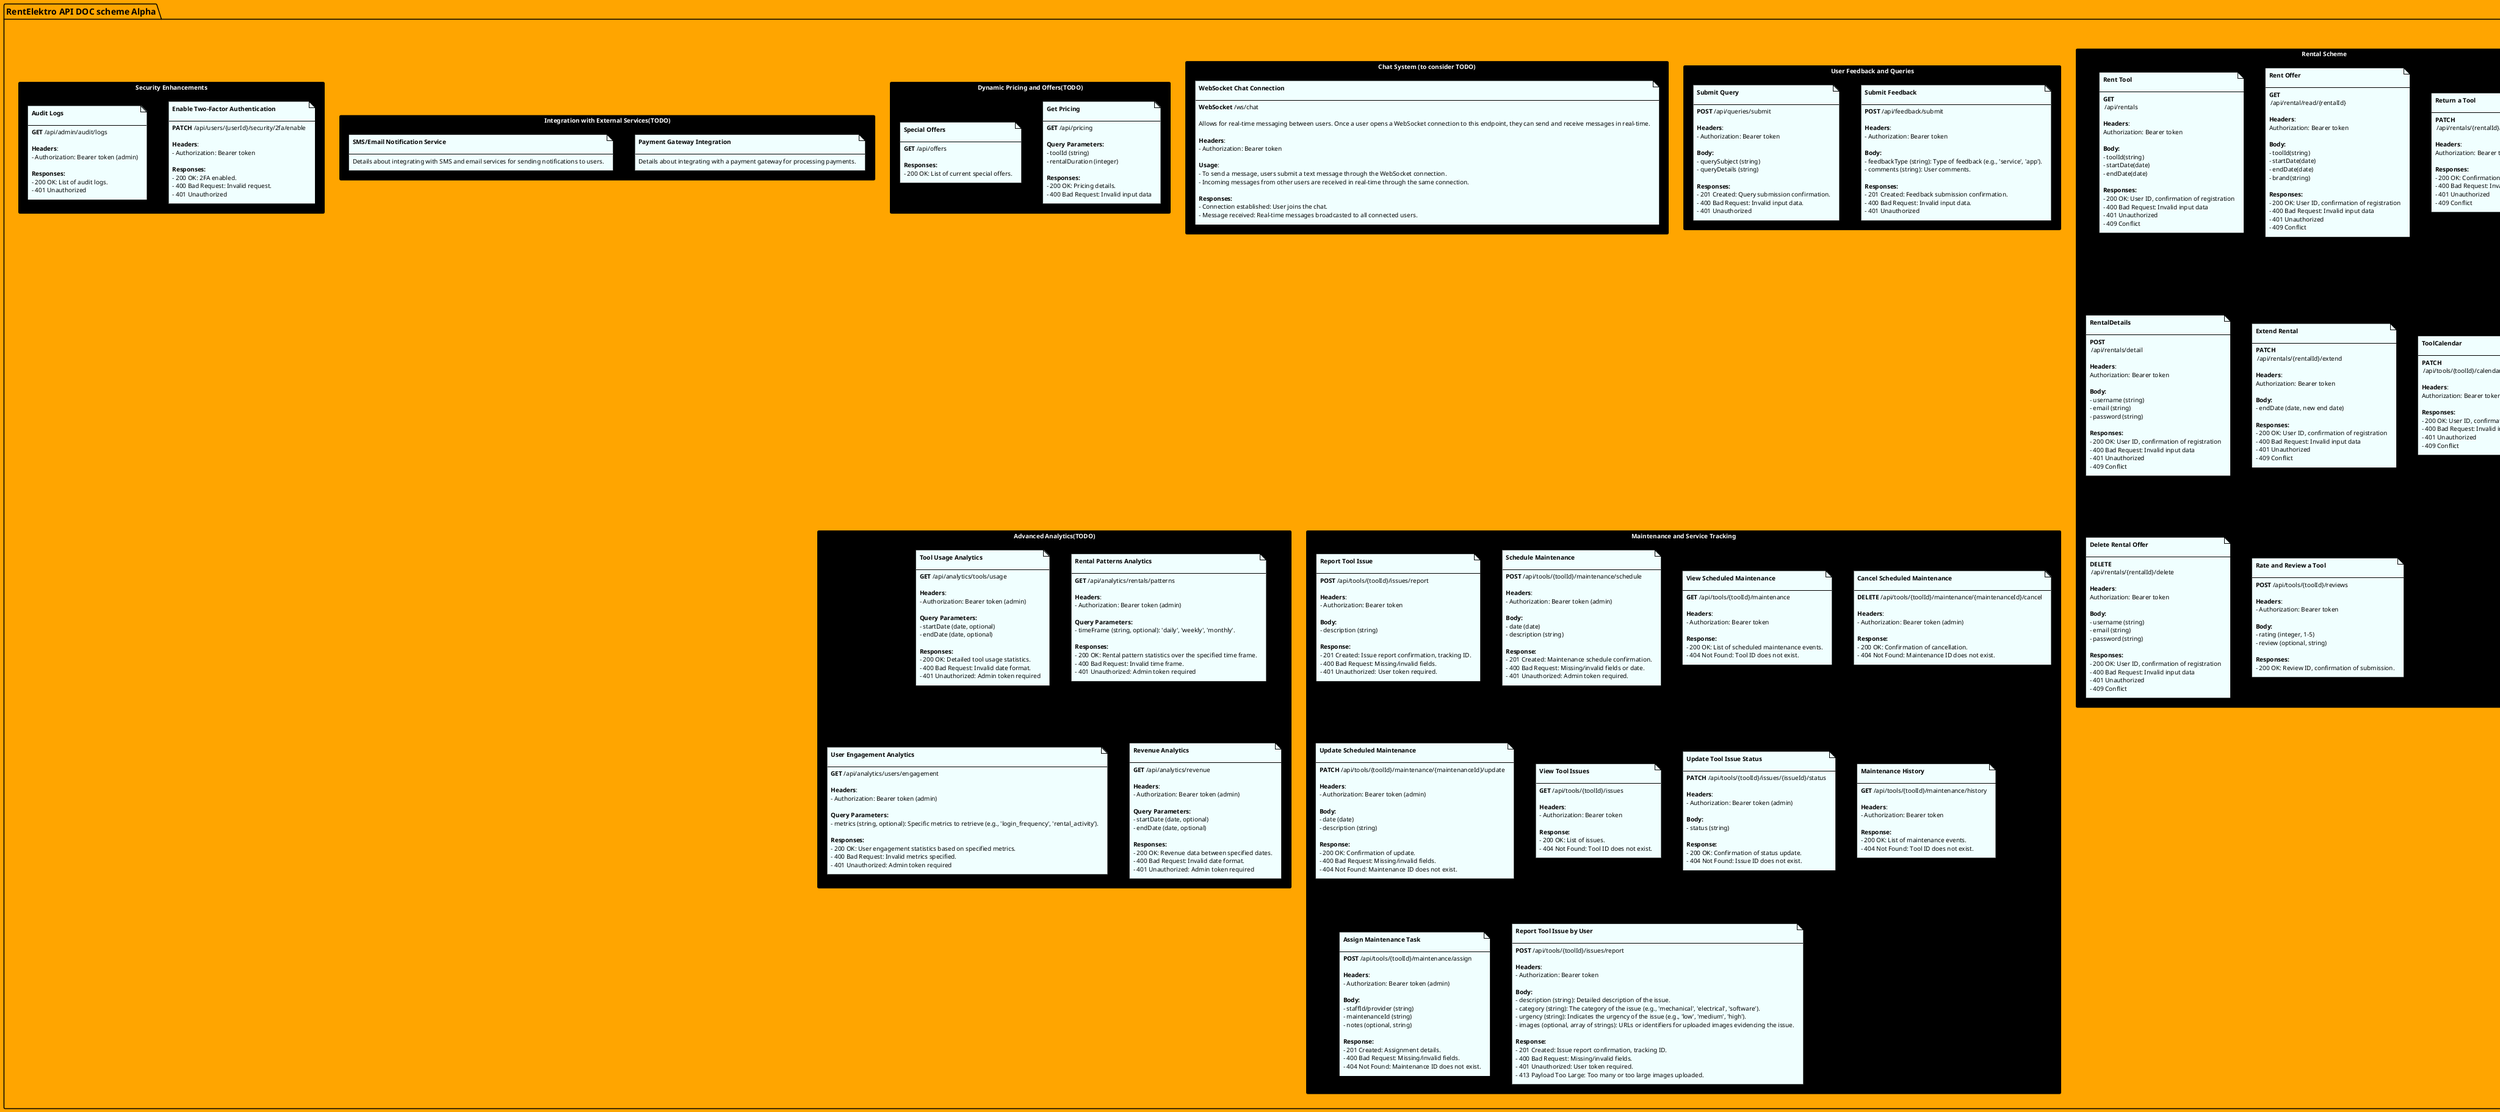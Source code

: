 @startuml Enhanced User Management API Diagram

skinparam backgroundColor orange
skinparam rectangle {
    BackgroundColor black
    BorderColor black
    FontColor white
    FontName Arial
    FontSize 10
}
skinparam note {
    BackgroundColor azure
    BorderColor black
    FontName Arial
    FontSize 10
}

package "RentElektro API DOC scheme Alpha"{

rectangle "User Management Scheme" {
    note "**Register User**\n\n----\n**POST**\n /api/users/register\n\n**Headers**:\nAuthorization: Bearer token\n\n**Body:**\n- username (string)\n- firstname(string)\n- lastname (string)\n- phone (string)\n- company (boolean)\n- email (string)\n- password (string)\n\n**Responses:**\n- 200 OK: User ID, confirmation of registration\n- 400 Bad Request: Invalid input data\n- 401 Unauthorized\n- 409 Conflict" as Register
    note "**Login User**\n\n----\n**POST**\n /api/users/login\n\n**Headers**:\nAuthorization: Bearer token\n\n**Body:**\n- email (string)\n- password (string)\n\n**Responses:**\n- 200 OK: User ID, login welcome\n- 400 Bad Request: Invalid input data\n- 401 Unauthorized\n- 409 Conflict" as Login
    note "**Get User Profile**\n\n----\n**GET**\n /api/users/{userId} \n\n**Headers**:\nAuthorization: Bearer token\n\n**Body:**\n- username (string)\n- email (string)\n- password (string)\n\n**Responses:**\n- 200 OK: User ID\n- 400 Bad Request: Invalid input data\n- 401 Unauthorized\n- 409 Conflict" as GetProfile
    note "**Update User Profile**\n\n----\n**PATCH**\n /api/users/{userId} \n\n**Headers**:\nAuthorization: Bearer token\n\n**Body:**\n- username (optional,string)\n- email (optional,string)\n- firstname(optional,string)\n- lastname (optional,string)\n- phone (optional,string)\n- company (optional,boolean)\n- recovery_phone (optional,string)\n- recovery_email (optional,string)\n- profile_img (optional,string)\n\n**Responses:**\n- 200 OK: User ID\n- 400 Bad Request: Invalid input data\n- 401 Unauthorized\n- 409 Conflict" as UpdateProfile
    note "**Delete User Profile**\n\n----\n**DELETE**\n /api/users/{userId} \n\n**Headers**:\nAuthorization: Bearer token\n\n**Body:**\n- userId (integer)\n- email (string)\n- password (string)\n\n**Responses:**\n- 200 OK: User ID, confirmation of delete\n- 400 Bad Request: Invalid input data\n- 401 Unauthorized\n- 409 Conflict" as DeleteProfile
    note "**Hibernate User Profile**\n\n----\n**PATCH**\n /api/users/{userId}/hibernate \n\n**Headers**:\nAuthorization: Bearer token\n\n**Body:**\n- username (string)\n- email (string)\n- password (string)\n\n**Responses:**\n- 200 OK: User ID, confirmation of registration\n- 400 Bad Request: Invalid input data\n- 401 Unauthorized\n- 409 Conflict" as HibernateProfile
}
rectangle "Tool listings Scheme" {
    note "**List all tools**\n\n----\n**GET**\n /api/tool/all\n\n**Headers**:\nAuthorization: Bearer token\n\n**Query Parameters**\n- category (optional, string)\n- availability (optional, boolean)\n\n**Responses:**\n- 200 OK: User ID, confirmation of registration\n- 400 Bad Request: Invalid input data\n- 401 Unauthorized\n- 409 Conflict" as ListTools
    note "**Add a tool**\n\n----\n**POST**\n /api/tool/add\n\n**Headers**:\nAuthorization: Bearer token\n\n**Body:**\n- name (string)\n- brand(string)\n- description (string)\n- category (string)\n- availability (boolean)\n- rate (number, price per day)\n\n**Responses:**\n- 200 OK: User ID, confirmation of registration\n- 400 Bad Request: Invalid input data\n- 401 Unauthorized\n- 409 Conflict" as AddTool
    note "**Tool profile**\n\n----\n**GET**\n/api/tool/{toolId}\n\n**Headers**:\nAuthorization: Bearer token\n\n**Body:**\n- name (string)\n- brand(string)\n- description (string)\n- category (string)\n- availability (boolean)\n- rate (number, price per day)\n- rating\n- number of rents\n\n**Responses:**\n- 200 OK: User ID, confirmation of registration\n- 400 Bad Request: Invalid input data\n- 401 Unauthorized\n- 409 Conflict" as ToolProfile
    note "**User tools**\n\n----\n**GET**\n/api/tool\n\n**Headers**:\nAuthorization: Bearer token\n\n**Query Parameters**\n- status (optional, string)\n- availability (optional, boolean)\n\n**Responses:**\n- 200 OK: User ID, confirmation of registration\n- 400 Bad Request: Invalid input data\n- 401 Unauthorized\n- 409 Conflict" as UserTools
    note "**Update Tool Availability**\n\n----\n**POST**\n /api/tools/{toolId}/availability \n\n**Headers**:\nAuthorization: Bearer token\n\n**Body:**\n- availability (boolean)\n**Responses:**\n- 200 OK: User ID, confirmation of registration\n- 400 Bad Request: Invalid input data\n- 401 Unauthorized\n- 409 Conflict" as ToolAvaibility
    note "**Update Tool**\n\n----\n**PATCH** /api/tool/update/{toolId}\n\n**Headers**:\nAuthorization: Bearer token\n\n**Body:** (JSON with fields to update)\n- name (string): The new name of the tool\n- description (string): Updated description\n- availability (boolean): Whether the tool is available for use\n\n**Responses:**\n- 200 OK: Tool updated successfully, possibly return updated tool details\n- 400 Bad Request: Invalid input data\n- 401 Unauthorized: Authentication required or failed\n- 404 Not Found: Tool not found\n- 409 Conflict: Update conflict,trying to update to an already used name" as UpdateTool
   note "**Delete Tool**\n\n----\n**DELETE** /api/tool/{toolId}\n\n**Headers**:\nAuthorization: Bearer token\n\n**Responses:**\n- 204 No Content: Tool successfully deleted\n- 400 Bad Request: Invalid tool ID\n- 401 Unauthorized: Authentication required\n- 404 Not Found: Tool not found\n- 409 Conflict: Cannot delete tool due to a conflict (e.g., tool is in use)" as DeleteTool
  note "**Tool Categories**\n\n----\n**GET** /api/tool/categories\n\n**Headers**:\nAuthorization: Bearer token (if required)\n\n**Responses:**\n- 200 OK: Returns a list of tool categories\n- 400 Bad Request: Invalid request parameters\n- 401 Unauthorized: Authentication required or failed \n- 404 Not Found: Categories not found\n- 409 Conflict: Generic conflict" as ToolCategories

}
rectangle "Rental Scheme" {
    note "**Rent Tool**\n\n----\n**GET**\n /api/rentals\n\n**Headers**:\nAuthorization: Bearer token\n\n**Body:**\n- toolId(string)\n- startDate(date)\n- endDate(date)\n\n**Responses:**\n- 200 OK: User ID, confirmation of registration\n- 400 Bad Request: Invalid input data\n- 401 Unauthorized\n- 409 Conflict" as RentTool
    note "**Rent Offer**\n\n----\n**GET**\n /api/rental/read/{rentalId}\n\n**Headers**:\nAuthorization: Bearer token\n\n**Body:**\n- toolId(string)\n- startDate(date)\n- endDate(date)\n- brand(string)\n\n**Responses:**\n- 200 OK: User ID, confirmation of registration\n- 400 Bad Request: Invalid input data\n- 401 Unauthorized\n- 409 Conflict" as RentOffer
    note "**Return a Tool**\n\n----\n**PATCH**\n /api/rentals/{rentalId}/return \n\n**Headers**:\nAuthorization: Bearer token\n\n**Responses:**\n- 200 OK: Confirmation of return\n- 400 Bad Request: Invalid input data\n- 401 Unauthorized\n- 409 Conflict" as ReturnTool
    note "**RentalDetails**\n\n----\n**POST**\n /api/rentals/detail\n\n**Headers**:\nAuthorization: Bearer token\n\n**Body:**\n- username (string)\n- email (string)\n- password (string)\n\n**Responses:**\n- 200 OK: User ID, confirmation of registration\n- 400 Bad Request: Invalid input data\n- 401 Unauthorized\n- 409 Conflict" as RentalDetails
    note "**Extend Rental**\n\n----\n**PATCH**\n /api/rentals/{rentalId}/extend \n\n**Headers**:\nAuthorization: Bearer token\n\n**Body:**\n- endDate (date, new end date)\n\n**Responses:**\n- 200 OK: User ID, confirmation of registration\n- 400 Bad Request: Invalid input data\n- 401 Unauthorized\n- 409 Conflict" as ExtendRental
    note "**ToolCalendar**\n\n----\n**PATCH**\n /api/tools/{toolId}/calendar \n\n**Headers**:\nAuthorization: Bearer token\n\n**Responses:**\n- 200 OK: User ID, confirmation of registration\n- 400 Bad Request: Invalid input data\n- 401 Unauthorized\n- 409 Conflict" as ToolCalendar
    note "**Delete Rental Offer**\n\n----\n**DELETE**\n /api/rentals/{rentalId}/delete \n\n**Headers**:\nAuthorization: Bearer token\n\n**Body:**\n- username (string)\n- email (string)\n- password (string)\n\n**Responses:**\n- 200 OK: User ID, confirmation of registration\n- 400 Bad Request: Invalid input data\n- 401 Unauthorized\n- 409 Conflict" as DeleteRentalOffer
    note "**Rate and Review a Tool**\n\n----\n**POST** /api/tools/{toolId}/reviews\n\n**Headers**:\n- Authorization: Bearer token\n\n**Body:**\n- rating (integer, 1-5)\n- review (optional, string)\n\n**Responses:**\n- 200 OK: Review ID, confirmation of submission." as RateAndReview

}
rectangle "Admin Features" {
    note "**Get All Rentals**\n\n----\n**GET** /api/admin/rentals\n\n**Headers**:\n- Authorization: Bearer token (admin)\n\n**Response:**\n- 200 OK: List of all rentals with details." as GetAllRentals
    note "**Manage Tool Categories**\n\n----\n**Endpoint:** /api/admin/categories\n**Method:** POST/GET/DELETE\n\n**Headers**:\n- Authorization: Bearer token (admin)\n\n**Body/Query Parameters:** Depends on operation: Add, List, Remove category\n\n**Response:**\n- 200 OK: Confirmation of action, updated list of categories.\n- 400 Bad Request: Invalid request parameters.\n- 401 Unauthorized: Admin token required." as ManageCategories
    note "**View All Users**\n\n----\n**GET** /api/admin/users\n\n**Headers**:\n- Authorization: Bearer token (admin)\n\n**Response:**\n- 200 OK: List of all users with details.\n- 401 Unauthorized: Admin token required." as ViewAllUsers
    note "**Add User**\n\n----\n**POST** /api/admin/users\n\n**Headers**:\n- Authorization: Bearer token (admin)\n\n**Body:**\n- username (string)\n- email (string)\n- password (string)\n- role (string): 'user' or 'privileged'\n\n**Response:**\n- 201 Created: User ID, confirmation of user creation.\n- 400 Bad Request: Missing/invalid fields.\n- 401 Unauthorized: Admin token required." as AddUser
    note "**Add Privileged User**\n\n----\n**POST** /api/admin/users/privileged\n\n**Headers**:\n- Authorization: Bearer token (admin)\n\n**Body:**\n- username (string)\n- email (string)\n- password (string)\n\n**Response:**\n- 201 Created: Privileged User ID, confirmation of privileged user creation.\n- 400 Bad Request: Missing/invalid fields.\n- 401 Unauthorized: Admin token required." as AddPrivilegedUser
    note "**Update User Status**\n\n----\n**PATCH** /api/admin/users/{userId}/status\n\n**Headers**:\n- Authorization: Bearer token (admin)\n\n**Body:**\n- status (string): New status of the user (e.g., 'active', 'suspended')\n\n**Response:**\n- 200 OK: Confirmation of user status update.\n- 400 Bad Request: Missing/invalid status.\n- 401 Unauthorized: Admin token required.\n- 404 Not Found: User ID does not exist." as UpdateUserStatus
    note "**Delete User**\n\n----\n**DELETE** /api/admin/users/{userId}\n\n**Headers**:\n- Authorization: Bearer token (admin)\n\n**Response:**\n- 200 OK: Confirmation of user deletion.\n- 401 Unauthorized: Admin token required.\n- 404 Not Found: User ID does not exist." as DeleteUser
    note "**Manage Rules and Permissions**\n\n----\n**PATCH** /api/admin/rules\n\n**Headers**:\n- Authorization: Bearer token (admin)\n\n**Body:**\n- ruleId (string)\n- action (string): 'add', 'remove', or 'update'\n- permissions (array of strings): Specific permissions to apply\n\n**Response:**\n- 200 OK: Confirmation of rule/permission update.\n- 400 Bad Request: Missing/invalid fields or actions.\n- 401 Unauthorized: Admin token required." as ManageRules
}
rectangle "Maintenance and Service Tracking" {
    note "**Report Tool Issue**\n\n----\n**POST** /api/tools/{toolId}/issues/report\n\n**Headers**:\n- Authorization: Bearer token\n\n**Body:**\n- description (string)\n\n**Response:**\n- 201 Created: Issue report confirmation, tracking ID.\n- 400 Bad Request: Missing/invalid fields.\n- 401 Unauthorized: User token required." as ReportToolIssue
    note "**Schedule Maintenance**\n\n----\n**POST** /api/tools/{toolId}/maintenance/schedule\n\n**Headers**:\n- Authorization: Bearer token (admin)\n\n**Body:**\n- date (date)\n- description (string)\n\n**Response:**\n- 201 Created: Maintenance schedule confirmation.\n- 400 Bad Request: Missing/invalid fields or date.\n- 401 Unauthorized: Admin token required." as ScheduleMaintenance
    note "**View Scheduled Maintenance**\n\n----\n**GET** /api/tools/{toolId}/maintenance\n\n**Headers**:\n- Authorization: Bearer token\n\n**Response:**\n- 200 OK: List of scheduled maintenance events.\n- 404 Not Found: Tool ID does not exist." as ViewScheduledMaintenance
    note "**Cancel Scheduled Maintenance**\n\n----\n**DELETE** /api/tools/{toolId}/maintenance/{maintenanceId}/cancel\n\n**Headers**:\n- Authorization: Bearer token (admin)\n\n**Response:**\n- 200 OK: Confirmation of cancellation.\n- 404 Not Found: Maintenance ID does not exist." as CancelScheduledMaintenance
    note "**Update Scheduled Maintenance**\n\n----\n**PATCH** /api/tools/{toolId}/maintenance/{maintenanceId}/update\n\n**Headers**:\n- Authorization: Bearer token (admin)\n\n**Body:**\n- date (date)\n- description (string)\n\n**Response:**\n- 200 OK: Confirmation of update.\n- 400 Bad Request: Missing/invalid fields.\n- 404 Not Found: Maintenance ID does not exist." as UpdateScheduledMaintenance
    note "**View Tool Issues**\n\n----\n**GET** /api/tools/{toolId}/issues\n\n**Headers**:\n- Authorization: Bearer token\n\n**Response:**\n- 200 OK: List of issues.\n- 404 Not Found: Tool ID does not exist." as ViewToolIssues
    note "**Update Tool Issue Status**\n\n----\n**PATCH** /api/tools/{toolId}/issues/{issueId}/status\n\n**Headers**:\n- Authorization: Bearer token (admin)\n\n**Body:**\n- status (string)\n\n**Response:**\n- 200 OK: Confirmation of status update.\n- 404 Not Found: Issue ID does not exist." as UpdateToolIssueStatus
    note "**Maintenance History**\n\n----\n**GET** /api/tools/{toolId}/maintenance/history\n\n**Headers**:\n- Authorization: Bearer token\n\n**Response:**\n- 200 OK: List of maintenance events.\n- 404 Not Found: Tool ID does not exist." as MaintenanceHistory
     note "**Assign Maintenance Task**\n\n----\n**POST** /api/tools/{toolId}/maintenance/assign\n\n**Headers**:\n- Authorization: Bearer token (admin)\n\n**Body:**\n- staffId/provider (string)\n- maintenanceId (string)\n- notes (optional, string)\n\n**Response:**\n- 201 Created: Assignment details.\n- 400 Bad Request: Missing/invalid fields.\n- 404 Not Found: Maintenance ID does not exist." as AssignMaintenanceTask
    note "**Report Tool Issue by User**\n\n----\n**POST** /api/tools/{toolId}/issues/report\n\n**Headers**:\n- Authorization: Bearer token\n\n**Body:**\n- description (string): Detailed description of the issue.\n- category (string): The category of the issue (e.g., 'mechanical', 'electrical', 'software').\n- urgency (string): Indicates the urgency of the issue (e.g., 'low', 'medium', 'high').\n- images (optional, array of strings): URLs or identifiers for uploaded images evidencing the issue.\n\n**Response:**\n- 201 Created: Issue report confirmation, tracking ID.\n- 400 Bad Request: Missing/invalid fields.\n- 401 Unauthorized: User token required.\n- 413 Payload Too Large: Too many or too large images uploaded." as ReportToolIssueByUser
}
rectangle "User Feedback and Queries" {
    note "**Submit Feedback**\n\n----\n**POST** /api/feedback/submit\n\n**Headers**:\n- Authorization: Bearer token\n\n**Body:**\n- feedbackType (string): Type of feedback (e.g., 'service', 'app').\n- comments (string): User comments.\n\n**Responses:**\n- 201 Created: Feedback submission confirmation.\n- 400 Bad Request: Invalid input data.\n- 401 Unauthorized" as SubmitFeedback
    note "**Submit Query**\n\n----\n**POST** /api/queries/submit\n\n**Headers**:\n- Authorization: Bearer token\n\n**Body:**\n- querySubject (string)\n- queryDetails (string)\n\n**Responses:**\n- 201 Created: Query submission confirmation.\n- 400 Bad Request: Invalid input data.\n- 401 Unauthorized" as SubmitQuery
}

rectangle "Chat System (to consider TODO)" {
    note "**WebSocket Chat Connection**\n\n----\n**WebSocket** /ws/chat\n\nAllows for real-time messaging between users. Once a user opens a WebSocket connection to this endpoint, they can send and receive messages in real-time.\n\n**Headers**:\n- Authorization: Bearer token\n\n**Usage**:\n- To send a message, users submit a text message through the WebSocket connection.\n- Incoming messages from other users are received in real-time through the same connection.\n\n**Responses:**\n- Connection established: User joins the chat.\n- Message received: Real-time messages broadcasted to all connected users." as WSChatConnection
}

rectangle "Dynamic Pricing and Offers(TODO)" {
    note "**Get Pricing**\n\n----\n**GET** /api/pricing\n\n**Query Parameters:**\n- toolId (string)\n- rentalDuration (integer)\n\n**Responses:**\n- 200 OK: Pricing details.\n- 400 Bad Request: Invalid input data" as GetPricing
    note "**Special Offers**\n\n----\n**GET** /api/offers\n\n**Responses:**\n- 200 OK: List of current special offers." as SpecialOffers
}
rectangle "Integration with External Services(TODO)" {
    note "**Payment Gateway Integration**\n\n----\nDetails about integrating with a payment gateway for processing payments." as PaymentIntegration
    note "**SMS/Email Notification Service**\n\n----\nDetails about integrating with SMS and email services for sending notifications to users." as NotificationService
}
rectangle "Security Enhancements" {
    note "**Enable Two-Factor Authentication**\n\n----\n**PATCH** /api/users/{userId}/security/2fa/enable\n\n**Headers**:\n- Authorization: Bearer token\n\n**Responses:**\n- 200 OK: 2FA enabled.\n- 400 Bad Request: Invalid request.\n- 401 Unauthorized" as Enable2FA
    note "**Audit Logs**\n\n----\n**GET** /api/admin/audit/logs\n\n**Headers**:\n- Authorization: Bearer token (admin)\n\n**Responses:**\n- 200 OK: List of audit logs.\n- 401 Unauthorized" as AuditLogs
}

rectangle "Advanced Analytics(TODO)" {
    note "**Tool Usage Analytics**\n\n----\n**GET** /api/analytics/tools/usage\n\n**Headers**:\n- Authorization: Bearer token (admin)\n\n**Query Parameters:**\n- startDate (date, optional)\n- endDate (date, optional)\n\n**Responses:**\n- 200 OK: Detailed tool usage statistics.\n- 400 Bad Request: Invalid date format.\n- 401 Unauthorized: Admin token required" as ToolUsageAnalytics
    note "**Rental Patterns Analytics**\n\n----\n**GET** /api/analytics/rentals/patterns\n\n**Headers**:\n- Authorization: Bearer token (admin)\n\n**Query Parameters:**\n- timeFrame (string, optional): 'daily', 'weekly', 'monthly'.\n\n**Responses:**\n- 200 OK: Rental pattern statistics over the specified time frame.\n- 400 Bad Request: Invalid time frame.\n- 401 Unauthorized: Admin token required" as RentalPatternsAnalytics
    note "**User Engagement Analytics**\n\n----\n**GET** /api/analytics/users/engagement\n\n**Headers**:\n- Authorization: Bearer token (admin)\n\n**Query Parameters:**\n- metrics (string, optional): Specific metrics to retrieve (e.g., 'login_frequency', 'rental_activity').\n\n**Responses:**\n- 200 OK: User engagement statistics based on specified metrics.\n- 400 Bad Request: Invalid metrics specified.\n- 401 Unauthorized: Admin token required" as UserEngagementAnalytics
    note "**Revenue Analytics**\n\n----\n**GET** /api/analytics/revenue\n\n**Headers**:\n- Authorization: Bearer token (admin)\n\n**Query Parameters:**\n- startDate (date, optional)\n- endDate (date, optional)\n\n**Responses:**\n- 200 OK: Revenue data between specified dates.\n- 400 Bad Request: Invalid date format.\n- 401 Unauthorized: Admin token required" as RevenueAnalytics
}



@enduml
